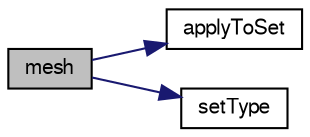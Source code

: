 digraph "mesh"
{
  bgcolor="transparent";
  edge [fontname="FreeSans",fontsize="10",labelfontname="FreeSans",labelfontsize="10"];
  node [fontname="FreeSans",fontsize="10",shape=record];
  rankdir="LR";
  Node280 [label="mesh",height=0.2,width=0.4,color="black", fillcolor="grey75", style="filled", fontcolor="black"];
  Node280 -> Node281 [color="midnightblue",fontsize="10",style="solid",fontname="FreeSans"];
  Node281 [label="applyToSet",height=0.2,width=0.4,color="black",URL="$a25466.html#a5c65482f5ab8923097cdff5b0c27f311"];
  Node280 -> Node282 [color="midnightblue",fontsize="10",style="solid",fontname="FreeSans"];
  Node282 [label="setType",height=0.2,width=0.4,color="black",URL="$a25466.html#a0629b2a95a62f3ad0edd53cfec8676e8"];
}
